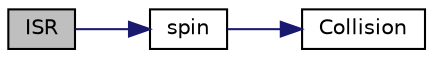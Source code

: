 digraph "ISR"
{
  edge [fontname="Helvetica",fontsize="10",labelfontname="Helvetica",labelfontsize="10"];
  node [fontname="Helvetica",fontsize="10",shape=record];
  rankdir="LR";
  Node16 [label="ISR",height=0.2,width=0.4,color="black", fillcolor="grey75", style="filled", fontcolor="black"];
  Node16 -> Node17 [color="midnightblue",fontsize="10",style="solid",fontname="Helvetica"];
  Node17 [label="spin",height=0.2,width=0.4,color="black", fillcolor="white", style="filled",URL="$tetris_8c.html#af87828117d0582d0031f563933f97bfd"];
  Node17 -> Node18 [color="midnightblue",fontsize="10",style="solid",fontname="Helvetica"];
  Node18 [label="Collision",height=0.2,width=0.4,color="black", fillcolor="white", style="filled",URL="$tetris_8c.html#a71750e3c93ffff30f20f22f036e566ed"];
}
